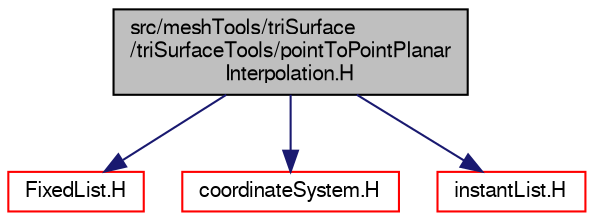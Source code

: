 digraph "src/meshTools/triSurface/triSurfaceTools/pointToPointPlanarInterpolation.H"
{
  bgcolor="transparent";
  edge [fontname="FreeSans",fontsize="10",labelfontname="FreeSans",labelfontsize="10"];
  node [fontname="FreeSans",fontsize="10",shape=record];
  Node0 [label="src/meshTools/triSurface\l/triSurfaceTools/pointToPointPlanar\lInterpolation.H",height=0.2,width=0.4,color="black", fillcolor="grey75", style="filled", fontcolor="black"];
  Node0 -> Node1 [color="midnightblue",fontsize="10",style="solid",fontname="FreeSans"];
  Node1 [label="FixedList.H",height=0.2,width=0.4,color="red",URL="$a08642.html"];
  Node0 -> Node57 [color="midnightblue",fontsize="10",style="solid",fontname="FreeSans"];
  Node57 [label="coordinateSystem.H",height=0.2,width=0.4,color="red",URL="$a07520.html"];
  Node0 -> Node222 [color="midnightblue",fontsize="10",style="solid",fontname="FreeSans"];
  Node222 [label="instantList.H",height=0.2,width=0.4,color="red",URL="$a09299.html"];
}
